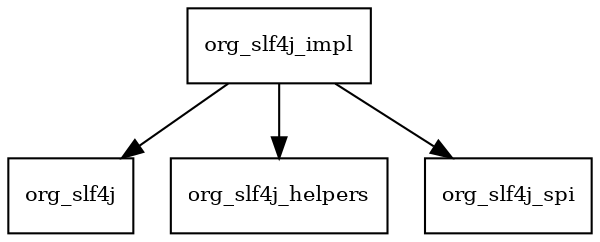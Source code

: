 digraph slf4j_nop_1_7_5_package_dependencies {
  node [shape = box, fontsize=10.0];
  org_slf4j_impl -> org_slf4j;
  org_slf4j_impl -> org_slf4j_helpers;
  org_slf4j_impl -> org_slf4j_spi;
}
